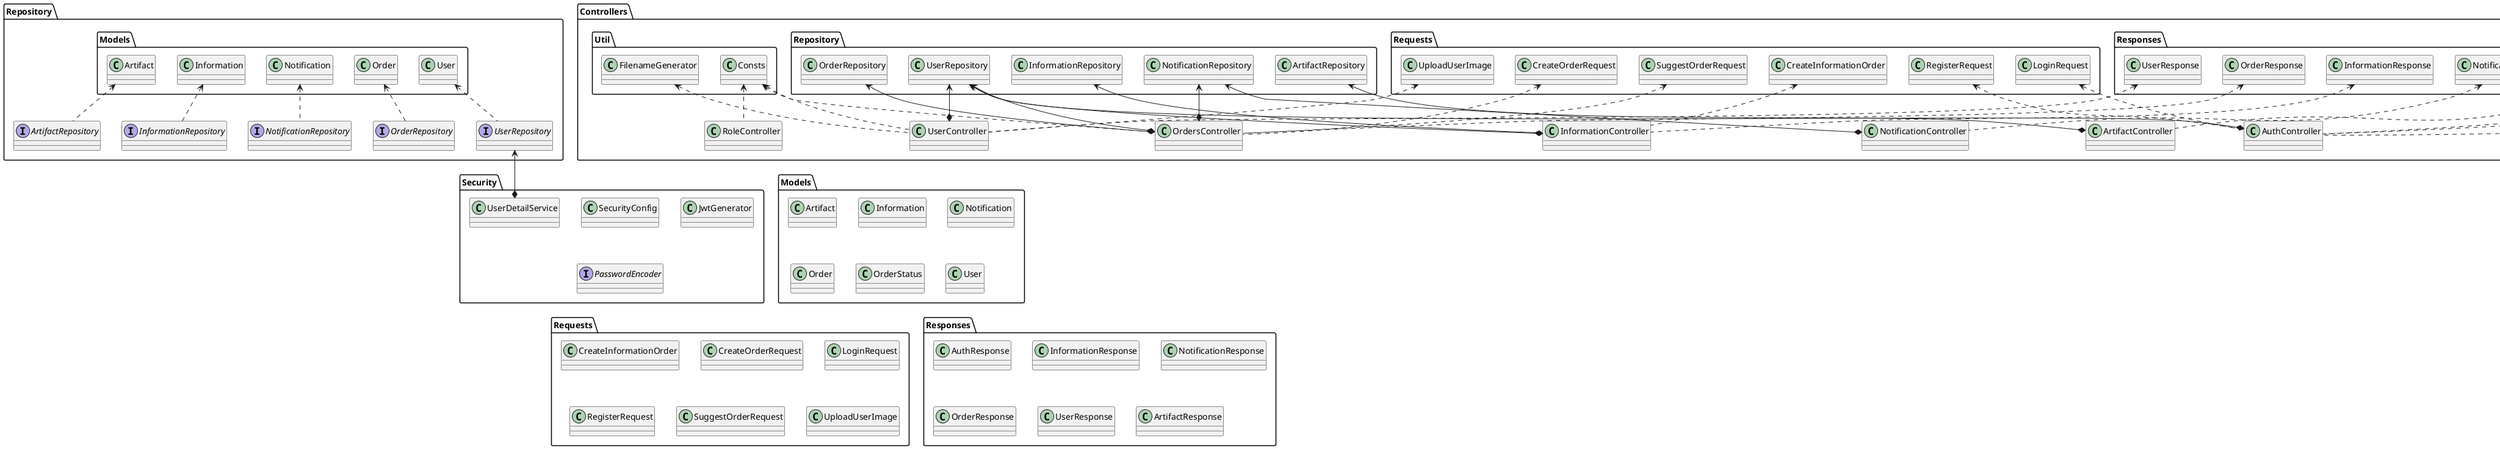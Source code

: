 @startuml


package Controllers {
    class ArtifactController
    Repository.ArtifactRepository <--* ArtifactController
    Responses.ArtifactResponse <.. ArtifactController

    class AuthController
    Repository.UserRepository <--* AuthController
    Security.JwtGenerator <.. AuthController
    Security.PasswordEncoder <.. AuthController
    Requests.LoginRequest <.. AuthController
    Requests.RegisterRequest <..AuthController
    Responses.AuthResponse <.. AuthController

    class InformationController 
    Repository.InformationRepository <--* InformationController
    Repository.UserRepository <--* InformationController
    Responses.InformationResponse <.. InformationController
    Requests.CreateInformationOrder <.. InformationController


    class NotificationController
    Repository.NotificationRepository <--* NotificationController
    Responses.NotificationResponse <.. NotificationController
    
    class OrdersController
    Repository.OrderRepository <--* OrdersController
    Repository.UserRepository <--* OrdersController
    Repository.NotificationRepository <--* OrdersController
    Util.Consts <.. OrdersController    
    Responses.OrderResponse <.. OrdersController
    Requests.SuggestOrderRequest <.. OrdersController
    Requests.CreateOrderRequest <.. OrdersController

    class RoleController
    Util.Consts <.. RoleController

    class UserController
    Repository.UserRepository <--* UserController
    Util.FilenameGenerator <.. UserController
    Util.Consts <.. UserController
    Responses.UserResponse <.. UserController
    Requests.UploadUserImage <.. UserController
   
}

package Repository {
    interface ArtifactRepository
    Models.Artifact <.. ArtifactRepository

    interface InformationRepository
    Models.Information <.. InformationRepository

    interface NotificationRepository
    Models.Notification <.. NotificationRepository

    interface OrderRepository
    Models.Order <.. OrderRepository

    interface UserRepository
    Models.User <.. UserRepository
}



package Security {

    class SecurityConfig

    class UserDetailService
    Repository.UserRepository <--* UserDetailService

    class JwtGenerator
    interface PasswordEncoder

}


package Models {
    class Artifact
    
    class Information
    
    class Notification
    
    class Order
    
    class OrderStatus
    
    class User

}

package Requests {
    class CreateInformationOrder

    class CreateOrderRequest

    class LoginRequest

    class RegisterRequest

    class SuggestOrderRequest

    class UploadUserImage

}

package Responses {
    class AuthResponse

    class InformationResponse

    class NotificationResponse

    class OrderResponse

    class UserResponse

    class ArtifactResponse

}

package Util {
    class FilenameGenerator

    class Consts

}




@enduml


